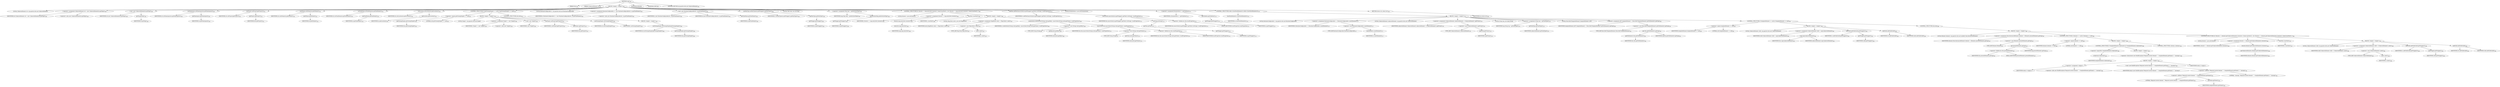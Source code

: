 digraph "copy" {  
"499" [label = <(METHOD,copy)<SUB>248</SUB>> ]
"31" [label = <(PARAM,this)<SUB>248</SUB>> ]
"500" [label = <(PARAM,UnknownElement ue)<SUB>248</SUB>> ]
"501" [label = <(BLOCK,&lt;empty&gt;,&lt;empty&gt;)<SUB>248</SUB>> ]
"29" [label = <(LOCAL,UnknownElement ret: org.apache.tools.ant.UnknownElement)> ]
"502" [label = <(&lt;operator&gt;.assignment,UnknownElement ret = new UnknownElement(ue.getTag()))<SUB>249</SUB>> ]
"503" [label = <(IDENTIFIER,ret,UnknownElement ret = new UnknownElement(ue.getTag()))<SUB>249</SUB>> ]
"504" [label = <(&lt;operator&gt;.alloc,new UnknownElement(ue.getTag()))<SUB>249</SUB>> ]
"505" [label = <(&lt;init&gt;,new UnknownElement(ue.getTag()))<SUB>249</SUB>> ]
"28" [label = <(IDENTIFIER,ret,new UnknownElement(ue.getTag()))<SUB>249</SUB>> ]
"506" [label = <(getTag,getTag())<SUB>249</SUB>> ]
"507" [label = <(IDENTIFIER,ue,getTag())<SUB>249</SUB>> ]
"508" [label = <(setNamespace,setNamespace(ue.getNamespace()))<SUB>250</SUB>> ]
"509" [label = <(IDENTIFIER,ret,setNamespace(ue.getNamespace()))<SUB>250</SUB>> ]
"510" [label = <(getNamespace,getNamespace())<SUB>250</SUB>> ]
"511" [label = <(IDENTIFIER,ue,getNamespace())<SUB>250</SUB>> ]
"512" [label = <(setProject,setProject(getProject()))<SUB>251</SUB>> ]
"513" [label = <(IDENTIFIER,ret,setProject(getProject()))<SUB>251</SUB>> ]
"514" [label = <(getProject,getProject())<SUB>251</SUB>> ]
"30" [label = <(IDENTIFIER,this,getProject())<SUB>251</SUB>> ]
"515" [label = <(setQName,setQName(ue.getQName()))<SUB>252</SUB>> ]
"516" [label = <(IDENTIFIER,ret,setQName(ue.getQName()))<SUB>252</SUB>> ]
"517" [label = <(getQName,getQName())<SUB>252</SUB>> ]
"518" [label = <(IDENTIFIER,ue,getQName())<SUB>252</SUB>> ]
"519" [label = <(setTaskName,setTaskName(ue.getTaskName()))<SUB>253</SUB>> ]
"520" [label = <(IDENTIFIER,ret,setTaskName(ue.getTaskName()))<SUB>253</SUB>> ]
"521" [label = <(getTaskName,getTaskName())<SUB>253</SUB>> ]
"522" [label = <(IDENTIFIER,ue,getTaskName())<SUB>253</SUB>> ]
"523" [label = <(setLocation,setLocation(ue.getLocation()))<SUB>254</SUB>> ]
"524" [label = <(IDENTIFIER,ret,setLocation(ue.getLocation()))<SUB>254</SUB>> ]
"525" [label = <(getLocation,getLocation())<SUB>254</SUB>> ]
"526" [label = <(IDENTIFIER,ue,getLocation())<SUB>254</SUB>> ]
"527" [label = <(CONTROL_STRUCTURE,if (getOwningTarget() == null),if (getOwningTarget() == null))<SUB>255</SUB>> ]
"528" [label = <(&lt;operator&gt;.equals,getOwningTarget() == null)<SUB>255</SUB>> ]
"529" [label = <(getOwningTarget,getOwningTarget())<SUB>255</SUB>> ]
"32" [label = <(IDENTIFIER,this,getOwningTarget())<SUB>255</SUB>> ]
"530" [label = <(LITERAL,null,getOwningTarget() == null)<SUB>255</SUB>> ]
"531" [label = <(BLOCK,&lt;empty&gt;,&lt;empty&gt;)<SUB>255</SUB>> ]
"34" [label = <(LOCAL,Target t: org.apache.tools.ant.Target)> ]
"532" [label = <(&lt;operator&gt;.assignment,Target t = new Target())<SUB>256</SUB>> ]
"533" [label = <(IDENTIFIER,t,Target t = new Target())<SUB>256</SUB>> ]
"534" [label = <(&lt;operator&gt;.alloc,new Target())<SUB>256</SUB>> ]
"535" [label = <(&lt;init&gt;,new Target())<SUB>256</SUB>> ]
"33" [label = <(IDENTIFIER,t,new Target())<SUB>256</SUB>> ]
"536" [label = <(setProject,setProject(getProject()))<SUB>257</SUB>> ]
"537" [label = <(IDENTIFIER,t,setProject(getProject()))<SUB>257</SUB>> ]
"538" [label = <(getProject,getProject())<SUB>257</SUB>> ]
"35" [label = <(IDENTIFIER,this,getProject())<SUB>257</SUB>> ]
"539" [label = <(setOwningTarget,setOwningTarget(t))<SUB>258</SUB>> ]
"540" [label = <(IDENTIFIER,ret,setOwningTarget(t))<SUB>258</SUB>> ]
"541" [label = <(IDENTIFIER,t,setOwningTarget(t))<SUB>258</SUB>> ]
"542" [label = <(CONTROL_STRUCTURE,else,else)<SUB>259</SUB>> ]
"543" [label = <(BLOCK,&lt;empty&gt;,&lt;empty&gt;)<SUB>259</SUB>> ]
"544" [label = <(setOwningTarget,setOwningTarget(getOwningTarget()))<SUB>260</SUB>> ]
"545" [label = <(IDENTIFIER,ret,setOwningTarget(getOwningTarget()))<SUB>260</SUB>> ]
"546" [label = <(getOwningTarget,getOwningTarget())<SUB>260</SUB>> ]
"36" [label = <(IDENTIFIER,this,getOwningTarget())<SUB>260</SUB>> ]
"38" [label = <(LOCAL,RuntimeConfigurable rc: org.apache.tools.ant.RuntimeConfigurable)> ]
"547" [label = <(&lt;operator&gt;.assignment,RuntimeConfigurable rc = new RuntimeConfigurable(ret, ue.getTaskName()))<SUB>262</SUB>> ]
"548" [label = <(IDENTIFIER,rc,RuntimeConfigurable rc = new RuntimeConfigurable(ret, ue.getTaskName()))<SUB>262</SUB>> ]
"549" [label = <(&lt;operator&gt;.alloc,new RuntimeConfigurable(ret, ue.getTaskName()))<SUB>262</SUB>> ]
"550" [label = <(&lt;init&gt;,new RuntimeConfigurable(ret, ue.getTaskName()))<SUB>262</SUB>> ]
"37" [label = <(IDENTIFIER,rc,new RuntimeConfigurable(ret, ue.getTaskName()))<SUB>262</SUB>> ]
"551" [label = <(IDENTIFIER,ret,new RuntimeConfigurable(ret, ue.getTaskName()))<SUB>263</SUB>> ]
"552" [label = <(getTaskName,getTaskName())<SUB>263</SUB>> ]
"553" [label = <(IDENTIFIER,ue,getTaskName())<SUB>263</SUB>> ]
"554" [label = <(setPolyType,setPolyType(ue.getWrapper().getPolyType()))<SUB>264</SUB>> ]
"555" [label = <(IDENTIFIER,rc,setPolyType(ue.getWrapper().getPolyType()))<SUB>264</SUB>> ]
"556" [label = <(getPolyType,getPolyType())<SUB>264</SUB>> ]
"557" [label = <(getWrapper,getWrapper())<SUB>264</SUB>> ]
"558" [label = <(IDENTIFIER,ue,getWrapper())<SUB>264</SUB>> ]
"559" [label = <(LOCAL,Map map: java.util.Map)> ]
"560" [label = <(&lt;operator&gt;.assignment,Map map = getAttributeMap())<SUB>265</SUB>> ]
"561" [label = <(IDENTIFIER,map,Map map = getAttributeMap())<SUB>265</SUB>> ]
"562" [label = <(getAttributeMap,getAttributeMap())<SUB>265</SUB>> ]
"563" [label = <(getWrapper,getWrapper())<SUB>265</SUB>> ]
"564" [label = <(IDENTIFIER,ue,getWrapper())<SUB>265</SUB>> ]
"565" [label = <(CONTROL_STRUCTURE,for (Iterator i = map.entrySet().iterator(); Some(i.hasNext()); ),for (Iterator i = map.entrySet().iterator(); Some(i.hasNext()); ))<SUB>266</SUB>> ]
"566" [label = <(LOCAL,Iterator i: java.util.Iterator)> ]
"567" [label = <(&lt;operator&gt;.assignment,Iterator i = map.entrySet().iterator())<SUB>266</SUB>> ]
"568" [label = <(IDENTIFIER,i,Iterator i = map.entrySet().iterator())<SUB>266</SUB>> ]
"569" [label = <(iterator,map.entrySet().iterator())<SUB>266</SUB>> ]
"570" [label = <(entrySet,map.entrySet())<SUB>266</SUB>> ]
"571" [label = <(IDENTIFIER,map,map.entrySet())<SUB>266</SUB>> ]
"572" [label = <(hasNext,i.hasNext())<SUB>266</SUB>> ]
"573" [label = <(IDENTIFIER,i,i.hasNext())<SUB>266</SUB>> ]
"574" [label = <(BLOCK,&lt;empty&gt;,&lt;empty&gt;)<SUB>266</SUB>> ]
"575" [label = <(LOCAL,Map.Entry entry: java.util.Map$Entry)> ]
"576" [label = <(&lt;operator&gt;.assignment,Map$Entry entry = (Map.Entry) i.next())<SUB>267</SUB>> ]
"577" [label = <(IDENTIFIER,entry,Map$Entry entry = (Map.Entry) i.next())<SUB>267</SUB>> ]
"578" [label = <(&lt;operator&gt;.cast,(Map.Entry) i.next())<SUB>267</SUB>> ]
"579" [label = <(TYPE_REF,Map.Entry,Map.Entry)<SUB>267</SUB>> ]
"580" [label = <(next,i.next())<SUB>267</SUB>> ]
"581" [label = <(IDENTIFIER,i,i.next())<SUB>267</SUB>> ]
"582" [label = <(setAttribute,setAttribute((String) entry.getKey(), macroSubs((String) entry.getValue(), localProperties)))<SUB>268</SUB>> ]
"583" [label = <(IDENTIFIER,rc,setAttribute((String) entry.getKey(), macroSubs((String) entry.getValue(), localProperties)))<SUB>268</SUB>> ]
"584" [label = <(&lt;operator&gt;.cast,(String) entry.getKey())<SUB>269</SUB>> ]
"585" [label = <(TYPE_REF,String,String)<SUB>269</SUB>> ]
"586" [label = <(getKey,entry.getKey())<SUB>269</SUB>> ]
"587" [label = <(IDENTIFIER,entry,entry.getKey())<SUB>269</SUB>> ]
"588" [label = <(macroSubs,this.macroSubs((String) entry.getValue(), localProperties))<SUB>270</SUB>> ]
"39" [label = <(IDENTIFIER,this,this.macroSubs((String) entry.getValue(), localProperties))<SUB>270</SUB>> ]
"589" [label = <(&lt;operator&gt;.cast,(String) entry.getValue())<SUB>270</SUB>> ]
"590" [label = <(TYPE_REF,String,String)<SUB>270</SUB>> ]
"591" [label = <(getValue,entry.getValue())<SUB>270</SUB>> ]
"592" [label = <(IDENTIFIER,entry,entry.getValue())<SUB>270</SUB>> ]
"593" [label = <(&lt;operator&gt;.fieldAccess,this.localProperties)<SUB>270</SUB>> ]
"594" [label = <(IDENTIFIER,this,this.macroSubs((String) entry.getValue(), localProperties))<SUB>270</SUB>> ]
"595" [label = <(FIELD_IDENTIFIER,localProperties,localProperties)<SUB>270</SUB>> ]
"596" [label = <(addText,addText(macroSubs(ue.getWrapper().getText().toString(), localProperties)))<SUB>272</SUB>> ]
"597" [label = <(IDENTIFIER,rc,addText(macroSubs(ue.getWrapper().getText().toString(), localProperties)))<SUB>272</SUB>> ]
"598" [label = <(macroSubs,macroSubs(ue.getWrapper().getText().toString(), localProperties))<SUB>272</SUB>> ]
"40" [label = <(IDENTIFIER,this,macroSubs(ue.getWrapper().getText().toString(), localProperties))<SUB>272</SUB>> ]
"599" [label = <(toString,toString())<SUB>272</SUB>> ]
"600" [label = <(getText,getText())<SUB>272</SUB>> ]
"601" [label = <(getWrapper,getWrapper())<SUB>272</SUB>> ]
"602" [label = <(IDENTIFIER,ue,getWrapper())<SUB>272</SUB>> ]
"603" [label = <(&lt;operator&gt;.fieldAccess,this.localProperties)<SUB>273</SUB>> ]
"604" [label = <(IDENTIFIER,this,macroSubs(ue.getWrapper().getText().toString(), localProperties))<SUB>273</SUB>> ]
"605" [label = <(FIELD_IDENTIFIER,localProperties,localProperties)<SUB>273</SUB>> ]
"606" [label = <(LOCAL,Enumeration e: java.util.Enumeration)> ]
"607" [label = <(&lt;operator&gt;.assignment,Enumeration e = getChildren())<SUB>275</SUB>> ]
"608" [label = <(IDENTIFIER,e,Enumeration e = getChildren())<SUB>275</SUB>> ]
"609" [label = <(getChildren,getChildren())<SUB>275</SUB>> ]
"610" [label = <(getWrapper,getWrapper())<SUB>275</SUB>> ]
"611" [label = <(IDENTIFIER,ue,getWrapper())<SUB>275</SUB>> ]
"612" [label = <(CONTROL_STRUCTURE,while (e.hasMoreElements()),while (e.hasMoreElements()))<SUB>276</SUB>> ]
"613" [label = <(hasMoreElements,e.hasMoreElements())<SUB>276</SUB>> ]
"614" [label = <(IDENTIFIER,e,e.hasMoreElements())<SUB>276</SUB>> ]
"615" [label = <(BLOCK,&lt;empty&gt;,&lt;empty&gt;)<SUB>276</SUB>> ]
"616" [label = <(LOCAL,RuntimeConfigurable r: org.apache.tools.ant.RuntimeConfigurable)> ]
"617" [label = <(&lt;operator&gt;.assignment,RuntimeConfigurable r = (RuntimeConfigurable) e.nextElement())<SUB>277</SUB>> ]
"618" [label = <(IDENTIFIER,r,RuntimeConfigurable r = (RuntimeConfigurable) e.nextElement())<SUB>277</SUB>> ]
"619" [label = <(&lt;operator&gt;.cast,(RuntimeConfigurable) e.nextElement())<SUB>277</SUB>> ]
"620" [label = <(TYPE_REF,RuntimeConfigurable,RuntimeConfigurable)<SUB>277</SUB>> ]
"621" [label = <(nextElement,e.nextElement())<SUB>277</SUB>> ]
"622" [label = <(IDENTIFIER,e,e.nextElement())<SUB>277</SUB>> ]
"623" [label = <(LOCAL,UnknownElement unknownElement: org.apache.tools.ant.UnknownElement)> ]
"624" [label = <(&lt;operator&gt;.assignment,UnknownElement unknownElement = (UnknownElement) r.getProxy())<SUB>278</SUB>> ]
"625" [label = <(IDENTIFIER,unknownElement,UnknownElement unknownElement = (UnknownElement) r.getProxy())<SUB>278</SUB>> ]
"626" [label = <(&lt;operator&gt;.cast,(UnknownElement) r.getProxy())<SUB>278</SUB>> ]
"627" [label = <(TYPE_REF,UnknownElement,UnknownElement)<SUB>278</SUB>> ]
"628" [label = <(getProxy,getProxy())<SUB>278</SUB>> ]
"629" [label = <(IDENTIFIER,r,getProxy())<SUB>278</SUB>> ]
"630" [label = <(LOCAL,String tag: java.lang.String)> ]
"631" [label = <(&lt;operator&gt;.assignment,String tag = getTaskType())<SUB>279</SUB>> ]
"632" [label = <(IDENTIFIER,tag,String tag = getTaskType())<SUB>279</SUB>> ]
"633" [label = <(getTaskType,getTaskType())<SUB>279</SUB>> ]
"634" [label = <(IDENTIFIER,unknownElement,getTaskType())<SUB>279</SUB>> ]
"635" [label = <(LOCAL,MacroDef.TemplateElement templateElement: ANY)> ]
"636" [label = <(&lt;operator&gt;.assignment,ANY templateElement = (MacroDef.TemplateElement) getNsElements().get(tag))<SUB>280</SUB>> ]
"637" [label = <(IDENTIFIER,templateElement,ANY templateElement = (MacroDef.TemplateElement) getNsElements().get(tag))<SUB>280</SUB>> ]
"638" [label = <(&lt;operator&gt;.cast,(MacroDef.TemplateElement) getNsElements().get(tag))<SUB>281</SUB>> ]
"639" [label = <(TYPE_REF,MacroDef.TemplateElement,MacroDef.TemplateElement)<SUB>281</SUB>> ]
"640" [label = <(get,this.getNsElements().get(tag))<SUB>281</SUB>> ]
"641" [label = <(getNsElements,this.getNsElements())<SUB>281</SUB>> ]
"41" [label = <(IDENTIFIER,this,this.getNsElements())<SUB>281</SUB>> ]
"642" [label = <(IDENTIFIER,tag,this.getNsElements().get(tag))<SUB>281</SUB>> ]
"643" [label = <(CONTROL_STRUCTURE,if (templateElement == null),if (templateElement == null))<SUB>282</SUB>> ]
"644" [label = <(&lt;operator&gt;.equals,templateElement == null)<SUB>282</SUB>> ]
"645" [label = <(IDENTIFIER,templateElement,templateElement == null)<SUB>282</SUB>> ]
"646" [label = <(LITERAL,null,templateElement == null)<SUB>282</SUB>> ]
"647" [label = <(BLOCK,&lt;empty&gt;,&lt;empty&gt;)<SUB>282</SUB>> ]
"648" [label = <(LOCAL,UnknownElement child: org.apache.tools.ant.UnknownElement)> ]
"649" [label = <(&lt;operator&gt;.assignment,UnknownElement child = copy(unknownElement))<SUB>283</SUB>> ]
"650" [label = <(IDENTIFIER,child,UnknownElement child = copy(unknownElement))<SUB>283</SUB>> ]
"651" [label = <(copy,copy(unknownElement))<SUB>283</SUB>> ]
"42" [label = <(IDENTIFIER,this,copy(unknownElement))<SUB>283</SUB>> ]
"652" [label = <(IDENTIFIER,unknownElement,copy(unknownElement))<SUB>283</SUB>> ]
"653" [label = <(addChild,addChild(child.getWrapper()))<SUB>284</SUB>> ]
"654" [label = <(IDENTIFIER,rc,addChild(child.getWrapper()))<SUB>284</SUB>> ]
"655" [label = <(getWrapper,getWrapper())<SUB>284</SUB>> ]
"656" [label = <(IDENTIFIER,child,getWrapper())<SUB>284</SUB>> ]
"657" [label = <(addChild,addChild(child))<SUB>285</SUB>> ]
"658" [label = <(IDENTIFIER,ret,addChild(child))<SUB>285</SUB>> ]
"659" [label = <(IDENTIFIER,child,addChild(child))<SUB>285</SUB>> ]
"660" [label = <(CONTROL_STRUCTURE,else,else)<SUB>286</SUB>> ]
"661" [label = <(BLOCK,&lt;empty&gt;,&lt;empty&gt;)<SUB>286</SUB>> ]
"662" [label = <(LOCAL,Element element: org.apache.tools.ant.taskdefs.MacroInstance$Element)> ]
"663" [label = <(&lt;operator&gt;.assignment,MacroInstance$Element element = (Element) presentElements.get(tag))<SUB>287</SUB>> ]
"664" [label = <(IDENTIFIER,element,MacroInstance$Element element = (Element) presentElements.get(tag))<SUB>287</SUB>> ]
"665" [label = <(&lt;operator&gt;.cast,(Element) presentElements.get(tag))<SUB>287</SUB>> ]
"666" [label = <(TYPE_REF,Element,Element)<SUB>287</SUB>> ]
"667" [label = <(get,presentElements.get(tag))<SUB>287</SUB>> ]
"668" [label = <(&lt;operator&gt;.fieldAccess,this.presentElements)<SUB>287</SUB>> ]
"669" [label = <(IDENTIFIER,this,presentElements.get(tag))<SUB>287</SUB>> ]
"670" [label = <(FIELD_IDENTIFIER,presentElements,presentElements)<SUB>287</SUB>> ]
"671" [label = <(IDENTIFIER,tag,presentElements.get(tag))<SUB>287</SUB>> ]
"672" [label = <(CONTROL_STRUCTURE,if (element == null),if (element == null))<SUB>288</SUB>> ]
"673" [label = <(&lt;operator&gt;.equals,element == null)<SUB>288</SUB>> ]
"674" [label = <(IDENTIFIER,element,element == null)<SUB>288</SUB>> ]
"675" [label = <(LITERAL,null,element == null)<SUB>288</SUB>> ]
"676" [label = <(BLOCK,&lt;empty&gt;,&lt;empty&gt;)<SUB>288</SUB>> ]
"677" [label = <(CONTROL_STRUCTURE,if (!templateElement.isOptional()),if (!templateElement.isOptional()))<SUB>289</SUB>> ]
"678" [label = <(&lt;operator&gt;.logicalNot,!templateElement.isOptional())<SUB>289</SUB>> ]
"679" [label = <(isOptional,isOptional())<SUB>289</SUB>> ]
"680" [label = <(IDENTIFIER,templateElement,isOptional())<SUB>289</SUB>> ]
"681" [label = <(BLOCK,&lt;empty&gt;,&lt;empty&gt;)<SUB>289</SUB>> ]
"682" [label = <(&lt;operator&gt;.throw,throw new BuildException(&quot;Required nested element &quot; + templateElement.getName() + &quot; missing&quot;);)<SUB>290</SUB>> ]
"683" [label = <(BLOCK,&lt;empty&gt;,&lt;empty&gt;)<SUB>290</SUB>> ]
"684" [label = <(&lt;operator&gt;.assignment,&lt;empty&gt;)> ]
"685" [label = <(IDENTIFIER,$obj13,&lt;empty&gt;)> ]
"686" [label = <(&lt;operator&gt;.alloc,new BuildException(&quot;Required nested element &quot; + templateElement.getName() + &quot; missing&quot;))<SUB>290</SUB>> ]
"687" [label = <(&lt;init&gt;,new BuildException(&quot;Required nested element &quot; + templateElement.getName() + &quot; missing&quot;))<SUB>290</SUB>> ]
"688" [label = <(IDENTIFIER,$obj13,new BuildException(&quot;Required nested element &quot; + templateElement.getName() + &quot; missing&quot;))> ]
"689" [label = <(&lt;operator&gt;.addition,&quot;Required nested element &quot; + templateElement.getName() + &quot; missing&quot;)<SUB>291</SUB>> ]
"690" [label = <(&lt;operator&gt;.addition,&quot;Required nested element &quot; + templateElement.getName())<SUB>291</SUB>> ]
"691" [label = <(LITERAL,&quot;Required nested element &quot;,&quot;Required nested element &quot; + templateElement.getName())<SUB>291</SUB>> ]
"692" [label = <(getName,getName())<SUB>292</SUB>> ]
"693" [label = <(IDENTIFIER,templateElement,getName())<SUB>292</SUB>> ]
"694" [label = <(LITERAL,&quot; missing&quot;,&quot;Required nested element &quot; + templateElement.getName() + &quot; missing&quot;)<SUB>292</SUB>> ]
"695" [label = <(IDENTIFIER,$obj13,&lt;empty&gt;)> ]
"696" [label = <(CONTROL_STRUCTURE,continue;,continue;)<SUB>294</SUB>> ]
"697" [label = <(CONTROL_STRUCTURE,for (Iterator i = element.getUnknownElements().iterator(); Some(i.hasNext()); ),for (Iterator i = element.getUnknownElements().iterator(); Some(i.hasNext()); ))<SUB>296</SUB>> ]
"698" [label = <(LOCAL,Iterator i: java.util.Iterator)> ]
"699" [label = <(&lt;operator&gt;.assignment,Iterator i = element.getUnknownElements().iterator())<SUB>296</SUB>> ]
"700" [label = <(IDENTIFIER,i,Iterator i = element.getUnknownElements().iterator())<SUB>296</SUB>> ]
"701" [label = <(iterator,element.getUnknownElements().iterator())<SUB>296</SUB>> ]
"702" [label = <(getUnknownElements,element.getUnknownElements())<SUB>296</SUB>> ]
"703" [label = <(IDENTIFIER,element,element.getUnknownElements())<SUB>296</SUB>> ]
"704" [label = <(hasNext,i.hasNext())<SUB>297</SUB>> ]
"705" [label = <(IDENTIFIER,i,i.hasNext())<SUB>297</SUB>> ]
"706" [label = <(BLOCK,&lt;empty&gt;,&lt;empty&gt;)<SUB>297</SUB>> ]
"707" [label = <(LOCAL,UnknownElement child: org.apache.tools.ant.UnknownElement)> ]
"708" [label = <(&lt;operator&gt;.assignment,UnknownElement child = (UnknownElement) i.next())<SUB>298</SUB>> ]
"709" [label = <(IDENTIFIER,child,UnknownElement child = (UnknownElement) i.next())<SUB>298</SUB>> ]
"710" [label = <(&lt;operator&gt;.cast,(UnknownElement) i.next())<SUB>298</SUB>> ]
"711" [label = <(TYPE_REF,UnknownElement,UnknownElement)<SUB>298</SUB>> ]
"712" [label = <(next,i.next())<SUB>298</SUB>> ]
"713" [label = <(IDENTIFIER,i,i.next())<SUB>298</SUB>> ]
"714" [label = <(addChild,addChild(child.getWrapper()))<SUB>299</SUB>> ]
"715" [label = <(IDENTIFIER,rc,addChild(child.getWrapper()))<SUB>299</SUB>> ]
"716" [label = <(getWrapper,getWrapper())<SUB>299</SUB>> ]
"717" [label = <(IDENTIFIER,child,getWrapper())<SUB>299</SUB>> ]
"718" [label = <(addChild,addChild(child))<SUB>300</SUB>> ]
"719" [label = <(IDENTIFIER,ret,addChild(child))<SUB>300</SUB>> ]
"720" [label = <(IDENTIFIER,child,addChild(child))<SUB>300</SUB>> ]
"721" [label = <(RETURN,return ret;,return ret;)<SUB>304</SUB>> ]
"722" [label = <(IDENTIFIER,ret,return ret;)<SUB>304</SUB>> ]
"723" [label = <(MODIFIER,PRIVATE)> ]
"724" [label = <(MODIFIER,VIRTUAL)> ]
"725" [label = <(METHOD_RETURN,org.apache.tools.ant.UnknownElement)<SUB>248</SUB>> ]
  "499" -> "31" 
  "499" -> "500" 
  "499" -> "501" 
  "499" -> "723" 
  "499" -> "724" 
  "499" -> "725" 
  "501" -> "29" 
  "501" -> "502" 
  "501" -> "505" 
  "501" -> "508" 
  "501" -> "512" 
  "501" -> "515" 
  "501" -> "519" 
  "501" -> "523" 
  "501" -> "527" 
  "501" -> "38" 
  "501" -> "547" 
  "501" -> "550" 
  "501" -> "554" 
  "501" -> "559" 
  "501" -> "560" 
  "501" -> "565" 
  "501" -> "596" 
  "501" -> "606" 
  "501" -> "607" 
  "501" -> "612" 
  "501" -> "721" 
  "502" -> "503" 
  "502" -> "504" 
  "505" -> "28" 
  "505" -> "506" 
  "506" -> "507" 
  "508" -> "509" 
  "508" -> "510" 
  "510" -> "511" 
  "512" -> "513" 
  "512" -> "514" 
  "514" -> "30" 
  "515" -> "516" 
  "515" -> "517" 
  "517" -> "518" 
  "519" -> "520" 
  "519" -> "521" 
  "521" -> "522" 
  "523" -> "524" 
  "523" -> "525" 
  "525" -> "526" 
  "527" -> "528" 
  "527" -> "531" 
  "527" -> "542" 
  "528" -> "529" 
  "528" -> "530" 
  "529" -> "32" 
  "531" -> "34" 
  "531" -> "532" 
  "531" -> "535" 
  "531" -> "536" 
  "531" -> "539" 
  "532" -> "533" 
  "532" -> "534" 
  "535" -> "33" 
  "536" -> "537" 
  "536" -> "538" 
  "538" -> "35" 
  "539" -> "540" 
  "539" -> "541" 
  "542" -> "543" 
  "543" -> "544" 
  "544" -> "545" 
  "544" -> "546" 
  "546" -> "36" 
  "547" -> "548" 
  "547" -> "549" 
  "550" -> "37" 
  "550" -> "551" 
  "550" -> "552" 
  "552" -> "553" 
  "554" -> "555" 
  "554" -> "556" 
  "556" -> "557" 
  "557" -> "558" 
  "560" -> "561" 
  "560" -> "562" 
  "562" -> "563" 
  "563" -> "564" 
  "565" -> "566" 
  "565" -> "567" 
  "565" -> "572" 
  "565" -> "574" 
  "567" -> "568" 
  "567" -> "569" 
  "569" -> "570" 
  "570" -> "571" 
  "572" -> "573" 
  "574" -> "575" 
  "574" -> "576" 
  "574" -> "582" 
  "576" -> "577" 
  "576" -> "578" 
  "578" -> "579" 
  "578" -> "580" 
  "580" -> "581" 
  "582" -> "583" 
  "582" -> "584" 
  "582" -> "588" 
  "584" -> "585" 
  "584" -> "586" 
  "586" -> "587" 
  "588" -> "39" 
  "588" -> "589" 
  "588" -> "593" 
  "589" -> "590" 
  "589" -> "591" 
  "591" -> "592" 
  "593" -> "594" 
  "593" -> "595" 
  "596" -> "597" 
  "596" -> "598" 
  "598" -> "40" 
  "598" -> "599" 
  "598" -> "603" 
  "599" -> "600" 
  "600" -> "601" 
  "601" -> "602" 
  "603" -> "604" 
  "603" -> "605" 
  "607" -> "608" 
  "607" -> "609" 
  "609" -> "610" 
  "610" -> "611" 
  "612" -> "613" 
  "612" -> "615" 
  "613" -> "614" 
  "615" -> "616" 
  "615" -> "617" 
  "615" -> "623" 
  "615" -> "624" 
  "615" -> "630" 
  "615" -> "631" 
  "615" -> "635" 
  "615" -> "636" 
  "615" -> "643" 
  "617" -> "618" 
  "617" -> "619" 
  "619" -> "620" 
  "619" -> "621" 
  "621" -> "622" 
  "624" -> "625" 
  "624" -> "626" 
  "626" -> "627" 
  "626" -> "628" 
  "628" -> "629" 
  "631" -> "632" 
  "631" -> "633" 
  "633" -> "634" 
  "636" -> "637" 
  "636" -> "638" 
  "638" -> "639" 
  "638" -> "640" 
  "640" -> "641" 
  "640" -> "642" 
  "641" -> "41" 
  "643" -> "644" 
  "643" -> "647" 
  "643" -> "660" 
  "644" -> "645" 
  "644" -> "646" 
  "647" -> "648" 
  "647" -> "649" 
  "647" -> "653" 
  "647" -> "657" 
  "649" -> "650" 
  "649" -> "651" 
  "651" -> "42" 
  "651" -> "652" 
  "653" -> "654" 
  "653" -> "655" 
  "655" -> "656" 
  "657" -> "658" 
  "657" -> "659" 
  "660" -> "661" 
  "661" -> "662" 
  "661" -> "663" 
  "661" -> "672" 
  "661" -> "697" 
  "663" -> "664" 
  "663" -> "665" 
  "665" -> "666" 
  "665" -> "667" 
  "667" -> "668" 
  "667" -> "671" 
  "668" -> "669" 
  "668" -> "670" 
  "672" -> "673" 
  "672" -> "676" 
  "673" -> "674" 
  "673" -> "675" 
  "676" -> "677" 
  "676" -> "696" 
  "677" -> "678" 
  "677" -> "681" 
  "678" -> "679" 
  "679" -> "680" 
  "681" -> "682" 
  "682" -> "683" 
  "683" -> "684" 
  "683" -> "687" 
  "683" -> "695" 
  "684" -> "685" 
  "684" -> "686" 
  "687" -> "688" 
  "687" -> "689" 
  "689" -> "690" 
  "689" -> "694" 
  "690" -> "691" 
  "690" -> "692" 
  "692" -> "693" 
  "697" -> "698" 
  "697" -> "699" 
  "697" -> "704" 
  "697" -> "706" 
  "699" -> "700" 
  "699" -> "701" 
  "701" -> "702" 
  "702" -> "703" 
  "704" -> "705" 
  "706" -> "707" 
  "706" -> "708" 
  "706" -> "714" 
  "706" -> "718" 
  "708" -> "709" 
  "708" -> "710" 
  "710" -> "711" 
  "710" -> "712" 
  "712" -> "713" 
  "714" -> "715" 
  "714" -> "716" 
  "716" -> "717" 
  "718" -> "719" 
  "718" -> "720" 
  "721" -> "722" 
}
